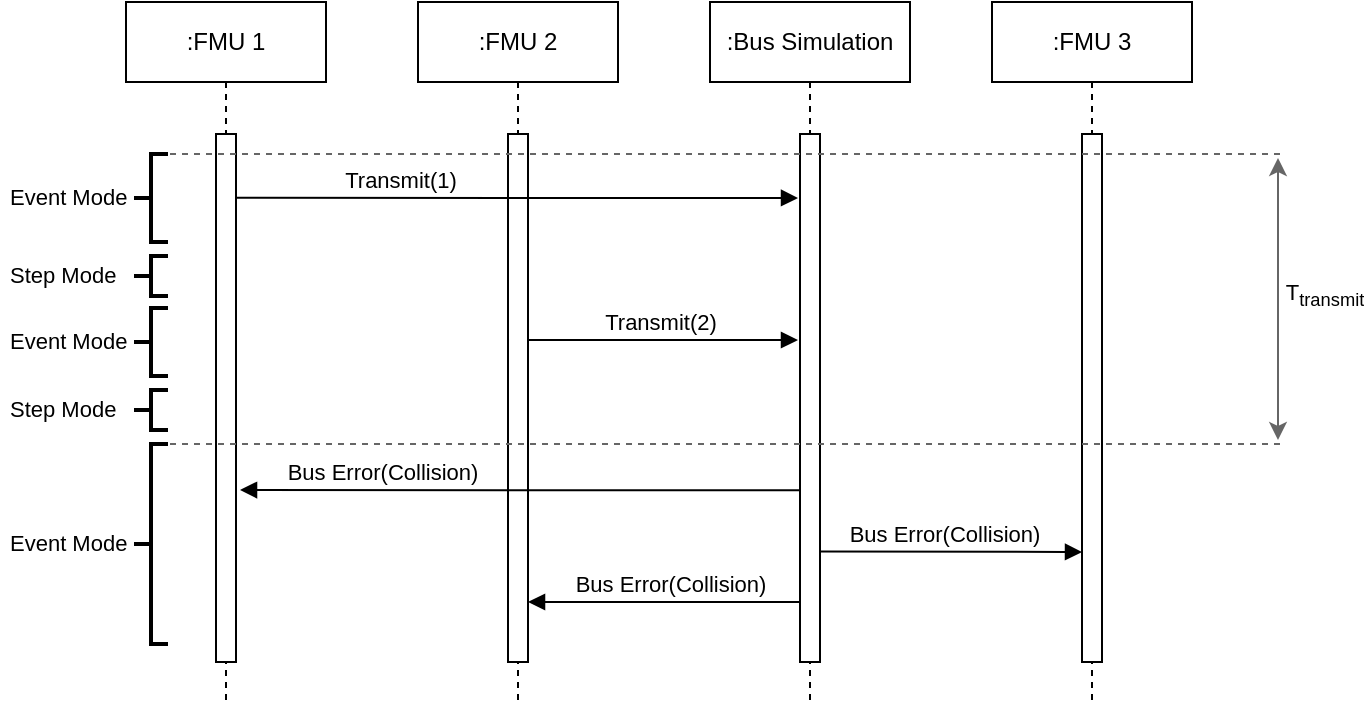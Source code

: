 <mxfile version="26.0.6">
  <diagram name="Page-1" id="uWt0DXkAwFjxTNQVACbC">
    <mxGraphModel dx="840" dy="169" grid="1" gridSize="10" guides="1" tooltips="1" connect="1" arrows="1" fold="1" page="1" pageScale="1" pageWidth="540" pageHeight="280" background="#ffffff" math="0" shadow="0">
      <root>
        <mxCell id="0" />
        <mxCell id="1" parent="0" />
        <mxCell id="NAyeFVG812MS7HLilraX-1" value=":FMU 1" style="shape=umlLifeline;perimeter=lifelinePerimeter;whiteSpace=wrap;html=1;container=1;dropTarget=0;collapsible=0;recursiveResize=0;outlineConnect=0;portConstraint=eastwest;newEdgeStyle={&quot;edgeStyle&quot;:&quot;elbowEdgeStyle&quot;,&quot;elbow&quot;:&quot;vertical&quot;,&quot;curved&quot;:0,&quot;rounded&quot;:0};" parent="1" vertex="1">
          <mxGeometry x="-27" y="40" width="100" height="350" as="geometry" />
        </mxCell>
        <mxCell id="NAyeFVG812MS7HLilraX-2" value=":Bus Simulation" style="shape=umlLifeline;perimeter=lifelinePerimeter;whiteSpace=wrap;html=1;container=1;dropTarget=0;collapsible=0;recursiveResize=0;outlineConnect=0;portConstraint=eastwest;newEdgeStyle={&quot;edgeStyle&quot;:&quot;elbowEdgeStyle&quot;,&quot;elbow&quot;:&quot;vertical&quot;,&quot;curved&quot;:0,&quot;rounded&quot;:0};" parent="1" vertex="1">
          <mxGeometry x="265" y="40" width="100" height="350" as="geometry" />
        </mxCell>
        <mxCell id="NAyeFVG812MS7HLilraX-3" value=":FMU 3" style="shape=umlLifeline;perimeter=lifelinePerimeter;whiteSpace=wrap;html=1;container=1;dropTarget=0;collapsible=0;recursiveResize=0;outlineConnect=0;portConstraint=eastwest;newEdgeStyle={&quot;edgeStyle&quot;:&quot;elbowEdgeStyle&quot;,&quot;elbow&quot;:&quot;vertical&quot;,&quot;curved&quot;:0,&quot;rounded&quot;:0};" parent="1" vertex="1">
          <mxGeometry x="406" y="40" width="100" height="350" as="geometry" />
        </mxCell>
        <mxCell id="NAyeFVG812MS7HLilraX-5" value=":FMU 2" style="shape=umlLifeline;perimeter=lifelinePerimeter;whiteSpace=wrap;html=1;container=1;dropTarget=0;collapsible=0;recursiveResize=0;outlineConnect=0;portConstraint=eastwest;newEdgeStyle={&quot;edgeStyle&quot;:&quot;elbowEdgeStyle&quot;,&quot;elbow&quot;:&quot;vertical&quot;,&quot;curved&quot;:0,&quot;rounded&quot;:0};" parent="1" vertex="1">
          <mxGeometry x="119" y="40" width="100" height="350" as="geometry" />
        </mxCell>
        <mxCell id="NAyeFVG812MS7HLilraX-6" value="Transmit(2)" style="html=1;verticalAlign=bottom;endArrow=block;edgeStyle=elbowEdgeStyle;elbow=vertical;curved=0;rounded=0;" parent="1" edge="1">
          <mxGeometry width="80" relative="1" as="geometry">
            <mxPoint x="170.024" y="209" as="sourcePoint" />
            <mxPoint x="309" y="209" as="targetPoint" />
            <Array as="points">
              <mxPoint x="270" y="209" />
              <mxPoint x="260" y="199" />
              <mxPoint x="280" y="199" />
              <mxPoint x="140" y="199" />
            </Array>
          </mxGeometry>
        </mxCell>
        <mxCell id="NAyeFVG812MS7HLilraX-8" value="Bus Error(Collision)" style="html=1;verticalAlign=bottom;endArrow=block;edgeStyle=elbowEdgeStyle;elbow=vertical;curved=0;rounded=0;" parent="1" edge="1">
          <mxGeometry x="-0.018" width="80" relative="1" as="geometry">
            <mxPoint x="313.5" y="340" as="sourcePoint" />
            <mxPoint x="174.024" y="340" as="targetPoint" />
            <Array as="points">
              <mxPoint x="194" y="340" />
              <mxPoint x="264" y="330" />
              <mxPoint x="264" y="340" />
              <mxPoint x="284" y="350" />
              <mxPoint x="294" y="400" />
              <mxPoint x="274" y="410" />
              <mxPoint x="154" y="370" />
              <mxPoint x="264" y="380" />
              <mxPoint x="284" y="380" />
              <mxPoint x="254" y="360" />
            </Array>
            <mxPoint as="offset" />
          </mxGeometry>
        </mxCell>
        <mxCell id="NAyeFVG812MS7HLilraX-9" value="Bus Error(Collision)" style="html=1;verticalAlign=bottom;endArrow=block;edgeStyle=elbowEdgeStyle;elbow=vertical;curved=0;rounded=0;exitX=0.987;exitY=0.531;exitDx=0;exitDy=0;exitPerimeter=0;" parent="1" edge="1">
          <mxGeometry x="-0.037" width="80" relative="1" as="geometry">
            <mxPoint x="317.37" y="314.764" as="sourcePoint" />
            <mxPoint x="451.0" y="314.99" as="targetPoint" />
            <Array as="points">
              <mxPoint x="316.5" y="314.99" />
              <mxPoint x="296.5" y="325.99" />
              <mxPoint x="306.5" y="375.99" />
              <mxPoint x="286.5" y="385.99" />
              <mxPoint x="166.5" y="345.99" />
              <mxPoint x="276.5" y="355.99" />
              <mxPoint x="296.5" y="355.99" />
              <mxPoint x="266.5" y="335.99" />
            </Array>
            <mxPoint as="offset" />
          </mxGeometry>
        </mxCell>
        <mxCell id="PnZo2qyIhUUL4N1AdiOX-1" value="" style="points=[];perimeter=orthogonalPerimeter;rounded=0;shadow=0;strokeWidth=1;" vertex="1" parent="1">
          <mxGeometry x="18" y="106" width="10" height="264" as="geometry" />
        </mxCell>
        <mxCell id="PnZo2qyIhUUL4N1AdiOX-2" value="" style="points=[];perimeter=orthogonalPerimeter;rounded=0;shadow=0;strokeWidth=1;" vertex="1" parent="1">
          <mxGeometry x="164" y="106" width="10" height="264" as="geometry" />
        </mxCell>
        <mxCell id="PnZo2qyIhUUL4N1AdiOX-4" value="" style="points=[];perimeter=orthogonalPerimeter;rounded=0;shadow=0;strokeWidth=1;" vertex="1" parent="1">
          <mxGeometry x="451" y="106" width="10" height="264" as="geometry" />
        </mxCell>
        <mxCell id="NAyeFVG812MS7HLilraX-7" value="Bus Error(Collision)" style="html=1;verticalAlign=bottom;endArrow=block;edgeStyle=elbowEdgeStyle;elbow=vertical;curved=0;rounded=0;exitX=-0.131;exitY=0.54;exitDx=0;exitDy=0;exitPerimeter=0;" parent="1" edge="1">
          <mxGeometry x="0.492" width="80" relative="1" as="geometry">
            <mxPoint x="310.69" y="284.16" as="sourcePoint" />
            <mxPoint x="30.024" y="284" as="targetPoint" />
            <Array as="points">
              <mxPoint x="160" y="284" />
              <mxPoint x="280" y="294" />
              <mxPoint x="290" y="344" />
              <mxPoint x="270" y="354" />
              <mxPoint x="150" y="314" />
              <mxPoint x="260" y="324" />
              <mxPoint x="280" y="324" />
              <mxPoint x="250" y="304" />
            </Array>
            <mxPoint as="offset" />
          </mxGeometry>
        </mxCell>
        <mxCell id="NAyeFVG812MS7HLilraX-4" value="Transmit(1)" style="html=1;verticalAlign=bottom;endArrow=block;edgeStyle=elbowEdgeStyle;elbow=vertical;curved=0;rounded=0;exitX=1.089;exitY=0.098;exitDx=0;exitDy=0;exitPerimeter=0;" parent="1" edge="1">
          <mxGeometry x="-0.412" width="80" relative="1" as="geometry">
            <mxPoint x="27.89" y="137.912" as="sourcePoint" />
            <mxPoint x="309" y="138" as="targetPoint" />
            <Array as="points">
              <mxPoint x="248" y="138" />
              <mxPoint x="268" y="138" />
              <mxPoint x="128" y="138" />
            </Array>
            <mxPoint as="offset" />
          </mxGeometry>
        </mxCell>
        <mxCell id="PnZo2qyIhUUL4N1AdiOX-12" value="" style="strokeWidth=2;html=1;shape=mxgraph.flowchart.annotation_2;align=left;labelPosition=right;pointerEvents=1;fontSize=11;fillColor=none;" vertex="1" parent="1">
          <mxGeometry x="-23" y="261" width="17" height="100" as="geometry" />
        </mxCell>
        <mxCell id="PnZo2qyIhUUL4N1AdiOX-13" value="Event Mode" style="text;align=left;fontStyle=0;verticalAlign=middle;spacingLeft=3;spacingRight=3;strokeColor=none;rotatable=0;points=[[0,0.5],[1,0.5]];portConstraint=eastwest;fontSize=11;fillColor=none;" vertex="1" parent="1">
          <mxGeometry x="-90" y="297" width="80" height="26" as="geometry" />
        </mxCell>
        <mxCell id="PnZo2qyIhUUL4N1AdiOX-9" value="" style="strokeWidth=2;html=1;shape=mxgraph.flowchart.annotation_2;align=left;labelPosition=right;pointerEvents=1;fontSize=11;fillColor=none;" vertex="1" parent="1">
          <mxGeometry x="-23" y="193" width="17" height="34" as="geometry" />
        </mxCell>
        <mxCell id="PnZo2qyIhUUL4N1AdiOX-10" value="Event Mode" style="text;align=left;fontStyle=0;verticalAlign=middle;spacingLeft=3;spacingRight=3;strokeColor=none;rotatable=0;points=[[0,0.5],[1,0.5]];portConstraint=eastwest;fontSize=11;fillColor=none;" vertex="1" parent="1">
          <mxGeometry x="-90" y="196" width="80" height="26" as="geometry" />
        </mxCell>
        <mxCell id="PnZo2qyIhUUL4N1AdiOX-5" value="" style="strokeWidth=2;html=1;shape=mxgraph.flowchart.annotation_2;align=left;labelPosition=right;pointerEvents=1;fontSize=11;fillColor=none;" vertex="1" parent="1">
          <mxGeometry x="-23" y="116" width="17" height="44" as="geometry" />
        </mxCell>
        <mxCell id="PnZo2qyIhUUL4N1AdiOX-6" value="Event Mode" style="text;align=left;fontStyle=0;verticalAlign=middle;spacingLeft=3;spacingRight=3;strokeColor=none;rotatable=0;points=[[0,0.5],[1,0.5]];portConstraint=eastwest;fontSize=11;fillColor=none;" vertex="1" parent="1">
          <mxGeometry x="-90" y="124" width="80" height="26" as="geometry" />
        </mxCell>
        <mxCell id="PnZo2qyIhUUL4N1AdiOX-17" value="" style="group" vertex="1" connectable="0" parent="1">
          <mxGeometry x="-90" y="230" width="84" height="26" as="geometry" />
        </mxCell>
        <mxCell id="PnZo2qyIhUUL4N1AdiOX-14" value="" style="strokeWidth=2;html=1;shape=mxgraph.flowchart.annotation_2;align=left;labelPosition=right;pointerEvents=1;fontSize=11;fillColor=none;" vertex="1" parent="PnZo2qyIhUUL4N1AdiOX-17">
          <mxGeometry x="67" y="4" width="17" height="20" as="geometry" />
        </mxCell>
        <mxCell id="PnZo2qyIhUUL4N1AdiOX-15" value="Step Mode" style="text;align=left;fontStyle=0;verticalAlign=middle;spacingLeft=3;spacingRight=3;strokeColor=none;rotatable=0;points=[[0,0.5],[1,0.5]];portConstraint=eastwest;fontSize=11;fillColor=none;" vertex="1" parent="PnZo2qyIhUUL4N1AdiOX-17">
          <mxGeometry width="80" height="26" as="geometry" />
        </mxCell>
        <mxCell id="PnZo2qyIhUUL4N1AdiOX-18" value="" style="group" vertex="1" connectable="0" parent="1">
          <mxGeometry x="-90" y="163" width="84" height="26" as="geometry" />
        </mxCell>
        <mxCell id="PnZo2qyIhUUL4N1AdiOX-19" value="" style="strokeWidth=2;html=1;shape=mxgraph.flowchart.annotation_2;align=left;labelPosition=right;pointerEvents=1;fontSize=11;fillColor=none;" vertex="1" parent="PnZo2qyIhUUL4N1AdiOX-18">
          <mxGeometry x="67" y="4" width="17" height="20" as="geometry" />
        </mxCell>
        <mxCell id="PnZo2qyIhUUL4N1AdiOX-20" value="Step Mode" style="text;align=left;fontStyle=0;verticalAlign=middle;spacingLeft=3;spacingRight=3;strokeColor=none;rotatable=0;points=[[0,0.5],[1,0.5]];portConstraint=eastwest;fontSize=11;fillColor=none;" vertex="1" parent="PnZo2qyIhUUL4N1AdiOX-18">
          <mxGeometry width="80" height="26" as="geometry" />
        </mxCell>
        <mxCell id="PnZo2qyIhUUL4N1AdiOX-21" value="T&lt;sub&gt;transmit&lt;/sub&gt;" style="endArrow=classic;startArrow=classic;html=1;rounded=0;fillColor=#f5f5f5;strokeColor=#666666;" edge="1" parent="1">
          <mxGeometry x="0.02" y="-23" width="50" height="50" relative="1" as="geometry">
            <mxPoint x="549" y="259" as="sourcePoint" />
            <mxPoint x="549" y="118" as="targetPoint" />
            <mxPoint as="offset" />
          </mxGeometry>
        </mxCell>
        <mxCell id="PnZo2qyIhUUL4N1AdiOX-3" value="" style="points=[];perimeter=orthogonalPerimeter;rounded=0;shadow=0;strokeWidth=1;" vertex="1" parent="1">
          <mxGeometry x="310" y="106" width="10" height="264" as="geometry" />
        </mxCell>
        <mxCell id="PnZo2qyIhUUL4N1AdiOX-23" value="" style="endArrow=none;dashed=1;html=1;rounded=0;fillColor=#f5f5f5;strokeColor=#666666;exitX=1;exitY=0;exitDx=0;exitDy=0;exitPerimeter=0;" edge="1" parent="1">
          <mxGeometry width="50" height="50" relative="1" as="geometry">
            <mxPoint x="-5" y="261" as="sourcePoint" />
            <mxPoint x="550" y="261" as="targetPoint" />
          </mxGeometry>
        </mxCell>
        <mxCell id="PnZo2qyIhUUL4N1AdiOX-22" value="" style="endArrow=none;dashed=1;html=1;rounded=0;fillColor=#f5f5f5;strokeColor=#666666;exitX=1;exitY=0;exitDx=0;exitDy=0;exitPerimeter=0;" edge="1" parent="1">
          <mxGeometry width="50" height="50" relative="1" as="geometry">
            <mxPoint x="-5" y="116" as="sourcePoint" />
            <mxPoint x="550" y="116" as="targetPoint" />
          </mxGeometry>
        </mxCell>
      </root>
    </mxGraphModel>
  </diagram>
</mxfile>
